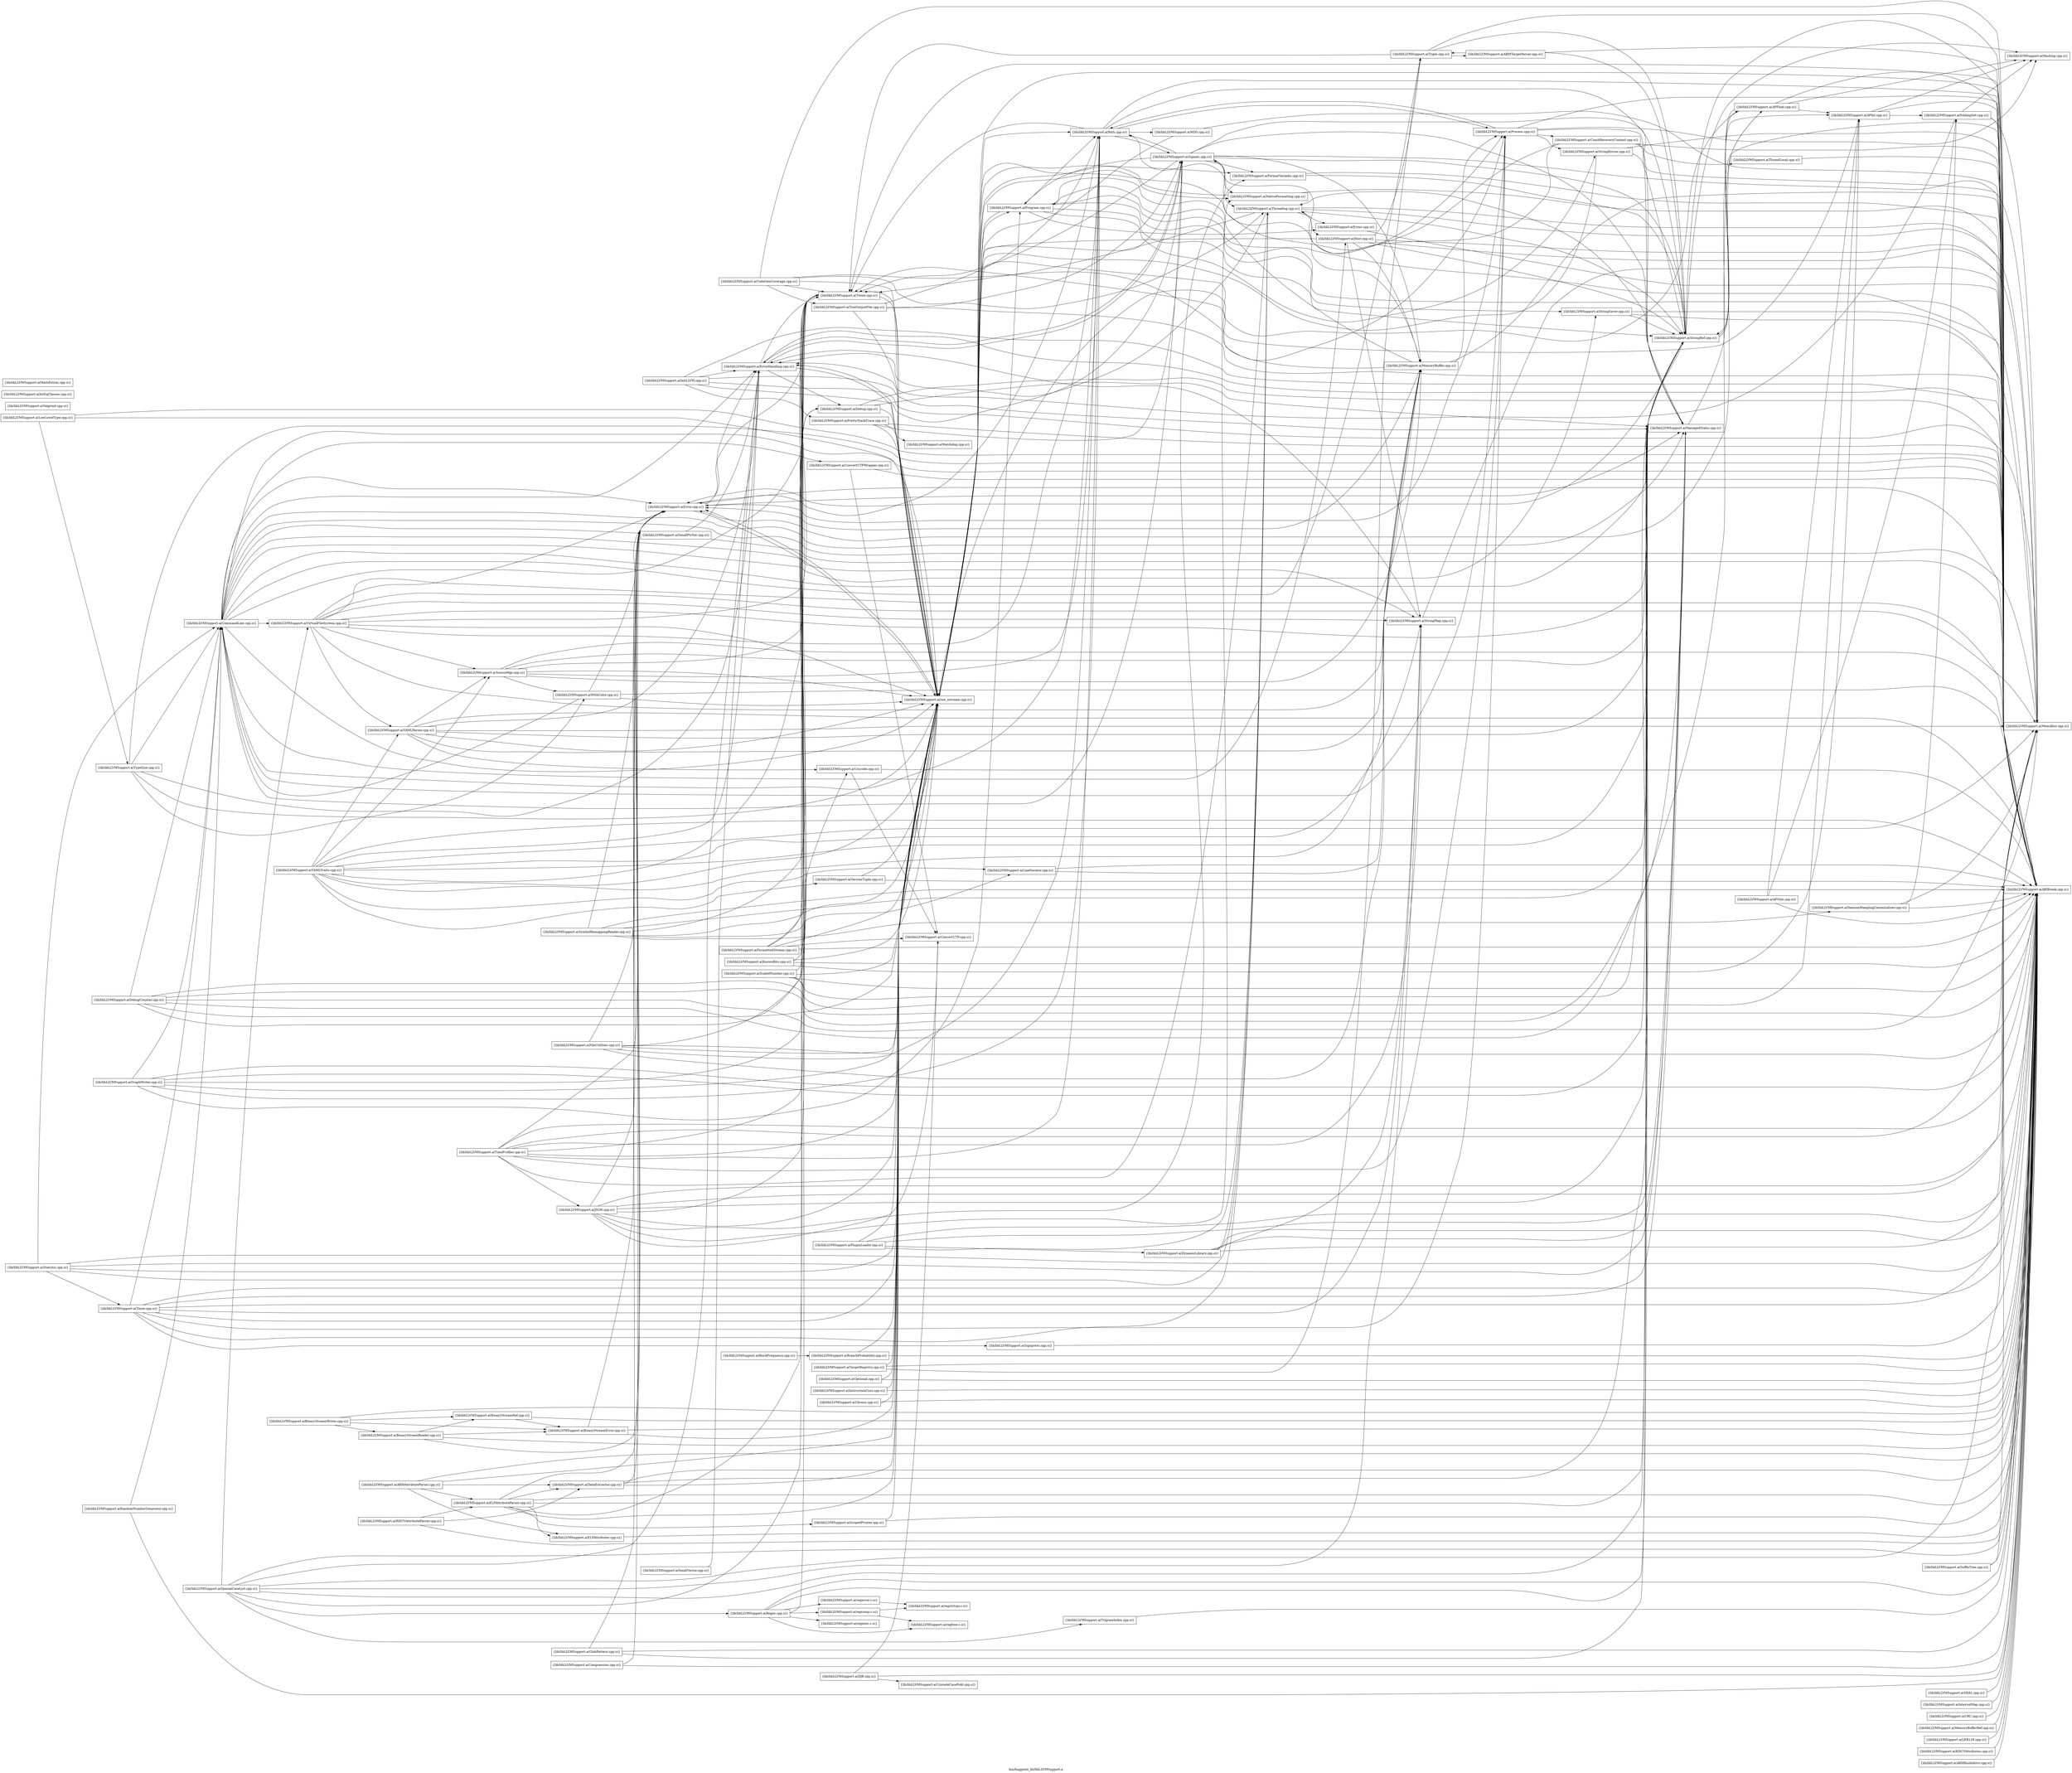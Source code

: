 digraph "bin/bugpoint_lib/libLLVMSupport.a" {
	label="bin/bugpoint_lib/libLLVMSupport.a";
	rankdir=LR;

	Node0x560f26cfc988 [shape=record,shape=box,group=0,label="{lib/libLLVMSupport.a(ABIBreak.cpp.o)}"];
	Node0x560f26ce82f8 [shape=record,shape=box,group=0,label="{lib/libLLVMSupport.a(CommandLine.cpp.o)}"];
	Node0x560f26ce82f8 -> Node0x560f26cfc988;
	Node0x560f26ce82f8 -> Node0x560f26cdf6a8;
	Node0x560f26ce82f8 -> Node0x560f26ce12c8;
	Node0x560f26ce82f8 -> Node0x560f26d00d08;
	Node0x560f26ce82f8 -> Node0x560f26cf25c8;
	Node0x560f26ce82f8 -> Node0x560f26cf1718;
	Node0x560f26ce82f8 -> Node0x560f26cf4788;
	Node0x560f26ce82f8 -> Node0x560f26ce5788;
	Node0x560f26ce82f8 -> Node0x560f26ce7628;
	Node0x560f26ce82f8 -> Node0x560f26ce7088;
	Node0x560f26ce82f8 -> Node0x560f26ceb9a8;
	Node0x560f26ce82f8 -> Node0x560f26cee0b8;
	Node0x560f26ce82f8 -> Node0x560f26cea0f8;
	Node0x560f26ce82f8 -> Node0x560f26cf55e8;
	Node0x560f26ce82f8 -> Node0x560f26cfc528;
	Node0x560f26ce82f8 -> Node0x560f26cfbdf8;
	Node0x560f26ce82f8 -> Node0x560f26cf8fb8;
	Node0x560f26ce12c8 [shape=record,shape=box,group=0,label="{lib/libLLVMSupport.a(Error.cpp.o)}"];
	Node0x560f26ce12c8 -> Node0x560f26cfc988;
	Node0x560f26ce12c8 -> Node0x560f26d00d08;
	Node0x560f26ce12c8 -> Node0x560f26cf25c8;
	Node0x560f26ce12c8 -> Node0x560f26cee0b8;
	Node0x560f26ce12c8 -> Node0x560f26cf55e8;
	Node0x560f26cf5638 [shape=record,shape=box,group=0,label="{lib/libLLVMSupport.a(SourceMgr.cpp.o)}"];
	Node0x560f26cf5638 -> Node0x560f26cfc988;
	Node0x560f26cf5638 -> Node0x560f26cf0f98;
	Node0x560f26cf5638 -> Node0x560f26ce7088;
	Node0x560f26cf5638 -> Node0x560f26cee0b8;
	Node0x560f26cf5638 -> Node0x560f26ce9b08;
	Node0x560f26cf5638 -> Node0x560f26cf55e8;
	Node0x560f26cf5638 -> Node0x560f26cfbdf8;
	Node0x560f26ceb9a8 [shape=record,shape=box,group=0,label="{lib/libLLVMSupport.a(Triple.cpp.o)}"];
	Node0x560f26ceb9a8 -> Node0x560f26cfc988;
	Node0x560f26ceb9a8 -> Node0x560f26ce7088;
	Node0x560f26ceb9a8 -> Node0x560f26cedac8;
	Node0x560f26ceb9a8 -> Node0x560f26cee0b8;
	Node0x560f26cee0b8 [shape=record,shape=box,group=0,label="{lib/libLLVMSupport.a(Twine.cpp.o)}"];
	Node0x560f26cee0b8 -> Node0x560f26cfc988;
	Node0x560f26cee0b8 -> Node0x560f26cf55e8;
	Node0x560f26cf55e8 [shape=record,shape=box,group=0,label="{lib/libLLVMSupport.a(raw_ostream.cpp.o)}"];
	Node0x560f26cf55e8 -> Node0x560f26cfc988;
	Node0x560f26cf55e8 -> Node0x560f26ce12c8;
	Node0x560f26cf55e8 -> Node0x560f26d00d08;
	Node0x560f26cf55e8 -> Node0x560f26d01578;
	Node0x560f26cf55e8 -> Node0x560f26cf68a8;
	Node0x560f26cf55e8 -> Node0x560f26cee0b8;
	Node0x560f26cf55e8 -> Node0x560f26cfbdf8;
	Node0x560f26cf55e8 -> Node0x560f26cf8fb8;
	Node0x560f26cf55e8 -> Node0x560f26cf8dd8;
	Node0x560f26cfc528 [shape=record,shape=box,group=0,label="{lib/libLLVMSupport.a(Host.cpp.o)}"];
	Node0x560f26cfc528 -> Node0x560f26cfc988;
	Node0x560f26cfc528 -> Node0x560f26cf1718;
	Node0x560f26cfc528 -> Node0x560f26cf0f98;
	Node0x560f26cfc528 -> Node0x560f26ce5788;
	Node0x560f26cfc528 -> Node0x560f26ce7088;
	Node0x560f26cfc528 -> Node0x560f26ceb9a8;
	Node0x560f26cfc528 -> Node0x560f26cf55e8;
	Node0x560f26cfbdf8 [shape=record,shape=box,group=0,label="{lib/libLLVMSupport.a(Path.cpp.o)}"];
	Node0x560f26cfbdf8 -> Node0x560f26cfc988;
	Node0x560f26cfbdf8 -> Node0x560f26ce12c8;
	Node0x560f26cfbdf8 -> Node0x560f26cf61c8;
	Node0x560f26cfbdf8 -> Node0x560f26ce7088;
	Node0x560f26cfbdf8 -> Node0x560f26cee0b8;
	Node0x560f26cfbdf8 -> Node0x560f26cf8fb8;
	Node0x560f26cfbdf8 -> Node0x560f26cfc4d8;
	Node0x560f26cf1718 [shape=record,shape=box,group=0,label="{lib/libLLVMSupport.a(MemAlloc.cpp.o)}"];
	Node0x560f26cf4788 [shape=record,shape=box,group=0,label="{lib/libLLVMSupport.a(SmallPtrSet.cpp.o)}"];
	Node0x560f26cf4788 -> Node0x560f26cfc988;
	Node0x560f26cf4788 -> Node0x560f26d00d08;
	Node0x560f26ce5788 [shape=record,shape=box,group=0,label="{lib/libLLVMSupport.a(StringMap.cpp.o)}"];
	Node0x560f26ce5788 -> Node0x560f26cfc988;
	Node0x560f26ce5788 -> Node0x560f26d00d08;
	Node0x560f26cffae8 [shape=record,shape=box,group=0,label="{lib/libLLVMSupport.a(FileUtilities.cpp.o)}"];
	Node0x560f26cffae8 -> Node0x560f26cfc988;
	Node0x560f26cffae8 -> Node0x560f26ce12c8;
	Node0x560f26cffae8 -> Node0x560f26cf0f98;
	Node0x560f26cffae8 -> Node0x560f26cee0b8;
	Node0x560f26cffae8 -> Node0x560f26cf55e8;
	Node0x560f26cffae8 -> Node0x560f26cfbdf8;
	Node0x560f26cfbda8 [shape=record,shape=box,group=0,label="{lib/libLLVMSupport.a(PluginLoader.cpp.o)}"];
	Node0x560f26cfbda8 -> Node0x560f26cfc988;
	Node0x560f26cfbda8 -> Node0x560f26cf25c8;
	Node0x560f26cfbda8 -> Node0x560f26cf55e8;
	Node0x560f26cfbda8 -> Node0x560f26cfce88;
	Node0x560f26cfbda8 -> Node0x560f26cfaef8;
	Node0x560f26cff5e8 [shape=record,shape=box,group=0,label="{lib/libLLVMSupport.a(ToolOutputFile.cpp.o)}"];
	Node0x560f26cff5e8 -> Node0x560f26cfc988;
	Node0x560f26cff5e8 -> Node0x560f26cf55e8;
	Node0x560f26cff5e8 -> Node0x560f26cfbdf8;
	Node0x560f26cff5e8 -> Node0x560f26cfc4d8;
	Node0x560f26cf8dd8 [shape=record,shape=box,group=0,label="{lib/libLLVMSupport.a(Program.cpp.o)}"];
	Node0x560f26cf8dd8 -> Node0x560f26cfc988;
	Node0x560f26cf8dd8 -> Node0x560f26cf1718;
	Node0x560f26cf8dd8 -> Node0x560f26ce5eb8;
	Node0x560f26cf8dd8 -> Node0x560f26ce7628;
	Node0x560f26cf8dd8 -> Node0x560f26ce7088;
	Node0x560f26cf8dd8 -> Node0x560f26cf55e8;
	Node0x560f26cf8dd8 -> Node0x560f26cfbdf8;
	Node0x560f26cf8dd8 -> Node0x560f26cfc348;
	Node0x560f26ce7088 [shape=record,shape=box,group=0,label="{lib/libLLVMSupport.a(StringRef.cpp.o)}"];
	Node0x560f26ce7088 -> Node0x560f26cfc988;
	Node0x560f26ce7088 -> Node0x560f26cea0a8;
	Node0x560f26ce7088 -> Node0x560f26ce9388;
	Node0x560f26ce7088 -> Node0x560f26ce12c8;
	Node0x560f26ce7088 -> Node0x560f26cfd9c8;
	Node0x560f26cfefa8 [shape=record,shape=box,group=0,label="{lib/libLLVMSupport.a(InitLLVM.cpp.o)}"];
	Node0x560f26cfefa8 -> Node0x560f26cfc988;
	Node0x560f26cfefa8 -> Node0x560f26d00d08;
	Node0x560f26cfefa8 -> Node0x560f26cf25c8;
	Node0x560f26cfefa8 -> Node0x560f26cf1718;
	Node0x560f26cfefa8 -> Node0x560f26cfc938;
	Node0x560f26cfefa8 -> Node0x560f26cfc4d8;
	Node0x560f26ce6638 [shape=record,shape=box,group=0,label="{lib/libLLVMSupport.a(Statistic.cpp.o)}"];
	Node0x560f26ce6638 -> Node0x560f26cfc988;
	Node0x560f26ce6638 -> Node0x560f26ce82f8;
	Node0x560f26ce6638 -> Node0x560f26cf25c8;
	Node0x560f26ce6638 -> Node0x560f26cfe7d8;
	Node0x560f26ce6638 -> Node0x560f26cf55e8;
	Node0x560f26ce6638 -> Node0x560f26cfaef8;
	Node0x560f26cf8fb8 [shape=record,shape=box,group=0,label="{lib/libLLVMSupport.a(Process.cpp.o)}"];
	Node0x560f26cf8fb8 -> Node0x560f26cfc988;
	Node0x560f26cf8fb8 -> Node0x560f26ce12c8;
	Node0x560f26cf8fb8 -> Node0x560f26cfd9c8;
	Node0x560f26cf8fb8 -> Node0x560f26cf25c8;
	Node0x560f26cf8fb8 -> Node0x560f26ce5eb8;
	Node0x560f26cf8fb8 -> Node0x560f26cfbdf8;
	Node0x560f26cf8fb8 -> Node0x560f26cf8838;
	Node0x560f26cfc4d8 [shape=record,shape=box,group=0,label="{lib/libLLVMSupport.a(Signals.cpp.o)}"];
	Node0x560f26cfc4d8 -> Node0x560f26cfc988;
	Node0x560f26cfc4d8 -> Node0x560f26ce82f8;
	Node0x560f26cfc4d8 -> Node0x560f26d00d08;
	Node0x560f26cfc4d8 -> Node0x560f26d01578;
	Node0x560f26cfc4d8 -> Node0x560f26cf25c8;
	Node0x560f26cfc4d8 -> Node0x560f26cf1718;
	Node0x560f26cfc4d8 -> Node0x560f26cf0f98;
	Node0x560f26cfc4d8 -> Node0x560f26cf68a8;
	Node0x560f26cfc4d8 -> Node0x560f26ce7088;
	Node0x560f26cfc4d8 -> Node0x560f26cee0b8;
	Node0x560f26cfc4d8 -> Node0x560f26cf55e8;
	Node0x560f26cfc4d8 -> Node0x560f26cfbdf8;
	Node0x560f26cfc4d8 -> Node0x560f26cf8dd8;
	Node0x560f26cfc4d8 -> Node0x560f26cfaef8;
	Node0x560f26cfbb78 [shape=record,shape=box,group=0,label="{lib/libLLVMSupport.a(Valgrind.cpp.o)}"];
	Node0x560f26ce9388 [shape=record,shape=box,group=0,label="{lib/libLLVMSupport.a(APInt.cpp.o)}"];
	Node0x560f26ce9388 -> Node0x560f26cfc988;
	Node0x560f26ce9388 -> Node0x560f26d01c08;
	Node0x560f26ce9388 -> Node0x560f26cfd9c8;
	Node0x560f26ce9388 -> Node0x560f26cf55e8;
	Node0x560f26d00d08 [shape=record,shape=box,group=0,label="{lib/libLLVMSupport.a(ErrorHandling.cpp.o)}"];
	Node0x560f26d00d08 -> Node0x560f26cfc988;
	Node0x560f26d00d08 -> Node0x560f26ce03c8;
	Node0x560f26d00d08 -> Node0x560f26cee0b8;
	Node0x560f26d00d08 -> Node0x560f26cf55e8;
	Node0x560f26d00d08 -> Node0x560f26cfc4d8;
	Node0x560f26cea0a8 [shape=record,shape=box,group=0,label="{lib/libLLVMSupport.a(APFloat.cpp.o)}"];
	Node0x560f26cea0a8 -> Node0x560f26cfc988;
	Node0x560f26cea0a8 -> Node0x560f26ce9388;
	Node0x560f26cea0a8 -> Node0x560f26ce12c8;
	Node0x560f26cea0a8 -> Node0x560f26cfd9c8;
	Node0x560f26cea0a8 -> Node0x560f26ce7088;
	Node0x560f26cea0a8 -> Node0x560f26cf55e8;
	Node0x560f26cee978 [shape=record,shape=box,group=0,label="{lib/libLLVMSupport.a(KnownBits.cpp.o)}"];
	Node0x560f26cee978 -> Node0x560f26cfc988;
	Node0x560f26cee978 -> Node0x560f26ce9388;
	Node0x560f26cee978 -> Node0x560f26ce03c8;
	Node0x560f26cee978 -> Node0x560f26cf55e8;
	Node0x560f26ce5eb8 [shape=record,shape=box,group=0,label="{lib/libLLVMSupport.a(StringExtras.cpp.o)}"];
	Node0x560f26ce5eb8 -> Node0x560f26cfc988;
	Node0x560f26ce5eb8 -> Node0x560f26ce7088;
	Node0x560f26ce5eb8 -> Node0x560f26cf55e8;
	Node0x560f26cecf38 [shape=record,shape=box,group=0,label="{lib/libLLVMSupport.a(TypeSize.cpp.o)}"];
	Node0x560f26cecf38 -> Node0x560f26cfc988;
	Node0x560f26cecf38 -> Node0x560f26ce82f8;
	Node0x560f26cecf38 -> Node0x560f26d00d08;
	Node0x560f26cecf38 -> Node0x560f26ce9b08;
	Node0x560f26cecf38 -> Node0x560f26cf55e8;
	Node0x560f26ce03c8 [shape=record,shape=box,group=0,label="{lib/libLLVMSupport.a(Debug.cpp.o)}"];
	Node0x560f26ce03c8 -> Node0x560f26cfc988;
	Node0x560f26ce03c8 -> Node0x560f26cf25c8;
	Node0x560f26ce03c8 -> Node0x560f26cf55e8;
	Node0x560f26cf25c8 [shape=record,shape=box,group=0,label="{lib/libLLVMSupport.a(ManagedStatic.cpp.o)}"];
	Node0x560f26cf25c8 -> Node0x560f26cfc988;
	Node0x560f26cf25c8 -> Node0x560f26cfaef8;
	Node0x560f26ce7178 [shape=record,shape=box,group=0,label="{lib/libLLVMSupport.a(BranchProbability.cpp.o)}"];
	Node0x560f26ce7178 -> Node0x560f26cfc988;
	Node0x560f26ce7178 -> Node0x560f26cf55e8;
	Node0x560f26ce7f88 [shape=record,shape=box,group=0,label="{lib/libLLVMSupport.a(CodeGenCoverage.cpp.o)}"];
	Node0x560f26ce7f88 -> Node0x560f26cfc988;
	Node0x560f26ce7f88 -> Node0x560f26cff5e8;
	Node0x560f26ce7f88 -> Node0x560f26cee0b8;
	Node0x560f26ce7f88 -> Node0x560f26cf55e8;
	Node0x560f26ce7f88 -> Node0x560f26cf8fb8;
	Node0x560f26ce7f88 -> Node0x560f26cfaef8;
	Node0x560f26cfd608 [shape=record,shape=box,group=0,label="{lib/libLLVMSupport.a(GraphWriter.cpp.o)}"];
	Node0x560f26cfd608 -> Node0x560f26cfc988;
	Node0x560f26cfd608 -> Node0x560f26ce82f8;
	Node0x560f26cfd608 -> Node0x560f26ce7088;
	Node0x560f26cfd608 -> Node0x560f26cee0b8;
	Node0x560f26cfd608 -> Node0x560f26cf55e8;
	Node0x560f26cfd608 -> Node0x560f26cfbdf8;
	Node0x560f26cfd608 -> Node0x560f26cf8dd8;
	Node0x560f26cfce88 [shape=record,shape=box,group=0,label="{lib/libLLVMSupport.a(DynamicLibrary.cpp.o)}"];
	Node0x560f26cfce88 -> Node0x560f26cfc988;
	Node0x560f26cfce88 -> Node0x560f26cf25c8;
	Node0x560f26cfce88 -> Node0x560f26cf1718;
	Node0x560f26cfce88 -> Node0x560f26ce5788;
	Node0x560f26cfce88 -> Node0x560f26cfaef8;
	Node0x560f26cfd9c8 [shape=record,shape=box,group=0,label="{lib/libLLVMSupport.a(Hashing.cpp.o)}"];
	Node0x560f26cf61c8 [shape=record,shape=box,group=0,label="{lib/libLLVMSupport.a(MD5.cpp.o)}"];
	Node0x560f26cf61c8 -> Node0x560f26cfc988;
	Node0x560f26cf61c8 -> Node0x560f26cf55e8;
	Node0x560f26cfd068 [shape=record,shape=box,group=0,label="{lib/libLLVMSupport.a(TargetRegistry.cpp.o)}"];
	Node0x560f26cfd068 -> Node0x560f26cfc988;
	Node0x560f26cfd068 -> Node0x560f26ceb9a8;
	Node0x560f26cfd068 -> Node0x560f26cf55e8;
	Node0x560f26ce6728 [shape=record,shape=box,group=0,label="{lib/libLLVMSupport.a(BlockFrequency.cpp.o)}"];
	Node0x560f26ce6728 -> Node0x560f26ce7178;
	Node0x560f26cfb628 [shape=record,shape=box,group=0,label="{lib/libLLVMSupport.a(ScaledNumber.cpp.o)}"];
	Node0x560f26cfb628 -> Node0x560f26cfc988;
	Node0x560f26cfb628 -> Node0x560f26cea0a8;
	Node0x560f26cfb628 -> Node0x560f26ce9388;
	Node0x560f26cfb628 -> Node0x560f26ce03c8;
	Node0x560f26cfb628 -> Node0x560f26cf55e8;
	Node0x560f26d01578 [shape=record,shape=box,group=0,label="{lib/libLLVMSupport.a(FormatVariadic.cpp.o)}"];
	Node0x560f26d01578 -> Node0x560f26cfc988;
	Node0x560f26d01578 -> Node0x560f26ce7088;
	Node0x560f26cf68a8 [shape=record,shape=box,group=0,label="{lib/libLLVMSupport.a(NativeFormatting.cpp.o)}"];
	Node0x560f26cf68a8 -> Node0x560f26cfc988;
	Node0x560f26cf68a8 -> Node0x560f26cf55e8;
	Node0x560f26cf9008 [shape=record,shape=box,group=0,label="{lib/libLLVMSupport.a(Optional.cpp.o)}"];
	Node0x560f26cf9008 -> Node0x560f26cfc988;
	Node0x560f26cf9008 -> Node0x560f26cf55e8;
	Node0x560f26ce9068 [shape=record,shape=box,group=0,label="{lib/libLLVMSupport.a(SuffixTree.cpp.o)}"];
	Node0x560f26ce9068 -> Node0x560f26cfc988;
	Node0x560f26ce9068 -> Node0x560f26cf1718;
	Node0x560f26ce05a8 [shape=record,shape=box,group=0,label="{lib/libLLVMSupport.a(DebugCounter.cpp.o)}"];
	Node0x560f26ce05a8 -> Node0x560f26cfc988;
	Node0x560f26ce05a8 -> Node0x560f26ce82f8;
	Node0x560f26ce05a8 -> Node0x560f26ce03c8;
	Node0x560f26ce05a8 -> Node0x560f26cf25c8;
	Node0x560f26ce05a8 -> Node0x560f26cf1718;
	Node0x560f26ce05a8 -> Node0x560f26ce7088;
	Node0x560f26ce05a8 -> Node0x560f26cf55e8;
	Node0x560f26cfc938 [shape=record,shape=box,group=0,label="{lib/libLLVMSupport.a(PrettyStackTrace.cpp.o)}"];
	Node0x560f26cfc938 -> Node0x560f26cfc988;
	Node0x560f26cfc938 -> Node0x560f26cf55e8;
	Node0x560f26cfc938 -> Node0x560f26cfc4d8;
	Node0x560f26cfc938 -> Node0x560f26cfeeb8;
	Node0x560f26ce89d8 [shape=record,shape=box,group=0,label="{lib/libLLVMSupport.a(TimeProfiler.cpp.o)}"];
	Node0x560f26ce89d8 -> Node0x560f26cfc988;
	Node0x560f26ce89d8 -> Node0x560f26ce12c8;
	Node0x560f26ce89d8 -> Node0x560f26cf1718;
	Node0x560f26ce89d8 -> Node0x560f26ce5788;
	Node0x560f26ce89d8 -> Node0x560f26ce8258;
	Node0x560f26ce89d8 -> Node0x560f26cee0b8;
	Node0x560f26ce89d8 -> Node0x560f26cf55e8;
	Node0x560f26ce89d8 -> Node0x560f26cfbdf8;
	Node0x560f26ce89d8 -> Node0x560f26cf8fb8;
	Node0x560f26ce89d8 -> Node0x560f26cfaef8;
	Node0x560f26cfe7d8 [shape=record,shape=box,group=0,label="{lib/libLLVMSupport.a(Timer.cpp.o)}"];
	Node0x560f26cfe7d8 -> Node0x560f26cfc988;
	Node0x560f26cfe7d8 -> Node0x560f26ce82f8;
	Node0x560f26cfe7d8 -> Node0x560f26cf25c8;
	Node0x560f26cfe7d8 -> Node0x560f26cf1718;
	Node0x560f26cfe7d8 -> Node0x560f26ce5788;
	Node0x560f26cfe7d8 -> Node0x560f26cfef08;
	Node0x560f26cfe7d8 -> Node0x560f26cf55e8;
	Node0x560f26cfe7d8 -> Node0x560f26cf8fb8;
	Node0x560f26cfe7d8 -> Node0x560f26cfaef8;
	Node0x560f26d01c08 [shape=record,shape=box,group=0,label="{lib/libLLVMSupport.a(FoldingSet.cpp.o)}"];
	Node0x560f26d01c08 -> Node0x560f26cfc988;
	Node0x560f26d01c08 -> Node0x560f26d00d08;
	Node0x560f26d01c08 -> Node0x560f26cfd9c8;
	Node0x560f26d01c08 -> Node0x560f26cf1718;
	Node0x560f26cfb8a8 [shape=record,shape=box,group=0,label="{lib/libLLVMSupport.a(SHA1.cpp.o)}"];
	Node0x560f26cfb8a8 -> Node0x560f26cfc988;
	Node0x560f26cfec88 [shape=record,shape=box,group=0,label="{lib/libLLVMSupport.a(IntEqClasses.cpp.o)}"];
	Node0x560f26cf1e98 [shape=record,shape=box,group=0,label="{lib/libLLVMSupport.a(MathExtras.cpp.o)}"];
	Node0x560f26cef0f8 [shape=record,shape=box,group=0,label="{lib/libLLVMSupport.a(IntervalMap.cpp.o)}"];
	Node0x560f26cef0f8 -> Node0x560f26cfc988;
	Node0x560f26cf2d48 [shape=record,shape=box,group=0,label="{lib/libLLVMSupport.a(LowLevelType.cpp.o)}"];
	Node0x560f26cf2d48 -> Node0x560f26cfc988;
	Node0x560f26cf2d48 -> Node0x560f26cecf38;
	Node0x560f26cf2d48 -> Node0x560f26cf55e8;
	Node0x560f26ceaa08 [shape=record,shape=box,group=0,label="{lib/libLLVMSupport.a(YAMLTraits.cpp.o)}"];
	Node0x560f26ceaa08 -> Node0x560f26cfc988;
	Node0x560f26ceaa08 -> Node0x560f26d00d08;
	Node0x560f26ceaa08 -> Node0x560f26cee298;
	Node0x560f26ceaa08 -> Node0x560f26cf1718;
	Node0x560f26ceaa08 -> Node0x560f26cf0f98;
	Node0x560f26ceaa08 -> Node0x560f26cf5638;
	Node0x560f26ceaa08 -> Node0x560f26ce5788;
	Node0x560f26ceaa08 -> Node0x560f26ce7088;
	Node0x560f26ceaa08 -> Node0x560f26cee0b8;
	Node0x560f26ceaa08 -> Node0x560f26ceb0e8;
	Node0x560f26ceaa08 -> Node0x560f26ceacd8;
	Node0x560f26ceaa08 -> Node0x560f26cf55e8;
	Node0x560f26cee298 [shape=record,shape=box,group=0,label="{lib/libLLVMSupport.a(LineIterator.cpp.o)}"];
	Node0x560f26cee298 -> Node0x560f26cfc988;
	Node0x560f26cee298 -> Node0x560f26cf0f98;
	Node0x560f26ce9b08 [shape=record,shape=box,group=0,label="{lib/libLLVMSupport.a(WithColor.cpp.o)}"];
	Node0x560f26ce9b08 -> Node0x560f26cfc988;
	Node0x560f26ce9b08 -> Node0x560f26ce82f8;
	Node0x560f26ce9b08 -> Node0x560f26ce12c8;
	Node0x560f26ce9b08 -> Node0x560f26cf55e8;
	Node0x560f26d01d48 [shape=record,shape=box,group=0,label="{lib/libLLVMSupport.a(FormattedStream.cpp.o)}"];
	Node0x560f26d01d48 -> Node0x560f26cfc988;
	Node0x560f26d01d48 -> Node0x560f26cdf8d8;
	Node0x560f26d01d48 -> Node0x560f26ce03c8;
	Node0x560f26d01d48 -> Node0x560f26ce9e78;
	Node0x560f26d01d48 -> Node0x560f26cf55e8;
	Node0x560f26cf0f98 [shape=record,shape=box,group=0,label="{lib/libLLVMSupport.a(MemoryBuffer.cpp.o)}"];
	Node0x560f26cf0f98 -> Node0x560f26cfc988;
	Node0x560f26cf0f98 -> Node0x560f26ce12c8;
	Node0x560f26cf0f98 -> Node0x560f26cee0b8;
	Node0x560f26cf0f98 -> Node0x560f26cfbdf8;
	Node0x560f26cf0f98 -> Node0x560f26cf8fb8;
	Node0x560f26cf0f98 -> Node0x560f26cf8dd8;
	Node0x560f26cfaef8 [shape=record,shape=box,group=0,label="{lib/libLLVMSupport.a(Threading.cpp.o)}"];
	Node0x560f26cfaef8 -> Node0x560f26cfc988;
	Node0x560f26cfaef8 -> Node0x560f26d00d08;
	Node0x560f26cfaef8 -> Node0x560f26cf1718;
	Node0x560f26cfaef8 -> Node0x560f26ce7088;
	Node0x560f26cfaef8 -> Node0x560f26cee0b8;
	Node0x560f26cfaef8 -> Node0x560f26cfc528;
	Node0x560f26cfaef8 -> Node0x560f26cfc348;
	Node0x560f26cfe8c8 [shape=record,shape=box,group=0,label="{lib/libLLVMSupport.a(InstructionCost.cpp.o)}"];
	Node0x560f26cfe8c8 -> Node0x560f26cfc988;
	Node0x560f26cfe8c8 -> Node0x560f26cf55e8;
	Node0x560f26ce7628 [shape=record,shape=box,group=0,label="{lib/libLLVMSupport.a(StringSaver.cpp.o)}"];
	Node0x560f26ce7628 -> Node0x560f26cfc988;
	Node0x560f26ce7628 -> Node0x560f26cf1718;
	Node0x560f26ce7628 -> Node0x560f26ce7088;
	Node0x560f26cfaea8 [shape=record,shape=box,group=0,label="{lib/libLLVMSupport.a(Regex.cpp.o)}"];
	Node0x560f26cfaea8 -> Node0x560f26cfc988;
	Node0x560f26cfaea8 -> Node0x560f26ce7088;
	Node0x560f26cfaea8 -> Node0x560f26cee0b8;
	Node0x560f26cfaea8 -> Node0x560f26cf5778;
	Node0x560f26cfaea8 -> Node0x560f26cf47d8;
	Node0x560f26cfaea8 -> Node0x560f26cfbd58;
	Node0x560f26cfaea8 -> Node0x560f26cfb588;
	Node0x560f26ce7768 [shape=record,shape=box,group=0,label="{lib/libLLVMSupport.a(Chrono.cpp.o)}"];
	Node0x560f26ce7768 -> Node0x560f26cfc988;
	Node0x560f26ce7768 -> Node0x560f26cf55e8;
	Node0x560f26cfcf28 [shape=record,shape=box,group=0,label="{lib/libLLVMSupport.a(RandomNumberGenerator.cpp.o)}"];
	Node0x560f26cfcf28 -> Node0x560f26cfc988;
	Node0x560f26cfcf28 -> Node0x560f26ce82f8;
	Node0x560f26ce8a78 [shape=record,shape=box,group=0,label="{lib/libLLVMSupport.a(CRC.cpp.o)}"];
	Node0x560f26ce8a78 -> Node0x560f26cfc988;
	Node0x560f26cfdd38 [shape=record,shape=box,group=0,label="{lib/libLLVMSupport.a(GlobPattern.cpp.o)}"];
	Node0x560f26cfdd38 -> Node0x560f26cfc988;
	Node0x560f26cfdd38 -> Node0x560f26ce12c8;
	Node0x560f26cfdd38 -> Node0x560f26ce7088;
	Node0x560f26cf5a98 [shape=record,shape=box,group=0,label="{lib/libLLVMSupport.a(MemoryBufferRef.cpp.o)}"];
	Node0x560f26cf5a98 -> Node0x560f26cfc988;
	Node0x560f26cf39c8 [shape=record,shape=box,group=0,label="{lib/libLLVMSupport.a(SpecialCaseList.cpp.o)}"];
	Node0x560f26cf39c8 -> Node0x560f26cfc988;
	Node0x560f26cf39c8 -> Node0x560f26d00d08;
	Node0x560f26cf39c8 -> Node0x560f26cf1718;
	Node0x560f26cf39c8 -> Node0x560f26cfaea8;
	Node0x560f26cf39c8 -> Node0x560f26ce5788;
	Node0x560f26cf39c8 -> Node0x560f26ce7088;
	Node0x560f26cf39c8 -> Node0x560f26cecbc8;
	Node0x560f26cf39c8 -> Node0x560f26cee0b8;
	Node0x560f26cf39c8 -> Node0x560f26cea0f8;
	Node0x560f26cea0f8 [shape=record,shape=box,group=0,label="{lib/libLLVMSupport.a(VirtualFileSystem.cpp.o)}"];
	Node0x560f26cea0f8 -> Node0x560f26cfc988;
	Node0x560f26cea0f8 -> Node0x560f26ce12c8;
	Node0x560f26cea0f8 -> Node0x560f26cf1718;
	Node0x560f26cea0f8 -> Node0x560f26cf0f98;
	Node0x560f26cea0f8 -> Node0x560f26cf5638;
	Node0x560f26cea0f8 -> Node0x560f26ce5788;
	Node0x560f26cea0f8 -> Node0x560f26ce7088;
	Node0x560f26cea0f8 -> Node0x560f26cee0b8;
	Node0x560f26cea0f8 -> Node0x560f26ceb0e8;
	Node0x560f26cea0f8 -> Node0x560f26cf55e8;
	Node0x560f26cea0f8 -> Node0x560f26cfbdf8;
	Node0x560f26cdf6a8 [shape=record,shape=box,group=0,label="{lib/libLLVMSupport.a(ConvertUTFWrapper.cpp.o)}"];
	Node0x560f26cdf6a8 -> Node0x560f26cfc988;
	Node0x560f26cdf6a8 -> Node0x560f26cdf8d8;
	Node0x560f26cdf8d8 [shape=record,shape=box,group=0,label="{lib/libLLVMSupport.a(ConvertUTF.cpp.o)}"];
	Node0x560f26ce9e78 [shape=record,shape=box,group=0,label="{lib/libLLVMSupport.a(Unicode.cpp.o)}"];
	Node0x560f26ce9e78 -> Node0x560f26cfc988;
	Node0x560f26ce9e78 -> Node0x560f26cdf8d8;
	Node0x560f26cfeeb8 [shape=record,shape=box,group=0,label="{lib/libLLVMSupport.a(Watchdog.cpp.o)}"];
	Node0x560f26cf5778 [shape=record,shape=box,group=0,label="{lib/libLLVMSupport.a(regcomp.c.o)}"];
	Node0x560f26cf5778 -> Node0x560f26cfb588;
	Node0x560f26cf5778 -> Node0x560f26cfad68;
	Node0x560f26cf47d8 [shape=record,shape=box,group=0,label="{lib/libLLVMSupport.a(regerror.c.o)}"];
	Node0x560f26cf47d8 -> Node0x560f26cfad68;
	Node0x560f26cfbd58 [shape=record,shape=box,group=0,label="{lib/libLLVMSupport.a(regexec.c.o)}"];
	Node0x560f26cfb588 [shape=record,shape=box,group=0,label="{lib/libLLVMSupport.a(regfree.c.o)}"];
	Node0x560f26cf5368 [shape=record,shape=box,group=0,label="{lib/libLLVMSupport.a(SmallVector.cpp.o)}"];
	Node0x560f26cf5368 -> Node0x560f26d00d08;
	Node0x560f26cecbc8 [shape=record,shape=box,group=0,label="{lib/libLLVMSupport.a(TrigramIndex.cpp.o)}"];
	Node0x560f26cecbc8 -> Node0x560f26cfc988;
	Node0x560f26ce8258 [shape=record,shape=box,group=0,label="{lib/libLLVMSupport.a(JSON.cpp.o)}"];
	Node0x560f26ce8258 -> Node0x560f26cfc988;
	Node0x560f26ce8258 -> Node0x560f26cdf8d8;
	Node0x560f26ce8258 -> Node0x560f26ce12c8;
	Node0x560f26ce8258 -> Node0x560f26d01578;
	Node0x560f26ce8258 -> Node0x560f26cf1718;
	Node0x560f26ce8258 -> Node0x560f26cf68a8;
	Node0x560f26ce8258 -> Node0x560f26ce7088;
	Node0x560f26ce8258 -> Node0x560f26cee0b8;
	Node0x560f26ce8258 -> Node0x560f26cf55e8;
	Node0x560f26cfef08 [shape=record,shape=box,group=0,label="{lib/libLLVMSupport.a(Signposts.cpp.o)}"];
	Node0x560f26cfef08 -> Node0x560f26cfc988;
	Node0x560f26cedac8 [shape=record,shape=box,group=0,label="{lib/libLLVMSupport.a(ARMTargetParser.cpp.o)}"];
	Node0x560f26cedac8 -> Node0x560f26cfc988;
	Node0x560f26cedac8 -> Node0x560f26ce7088;
	Node0x560f26cedac8 -> Node0x560f26ceb9a8;
	Node0x560f26ceb0e8 [shape=record,shape=box,group=0,label="{lib/libLLVMSupport.a(YAMLParser.cpp.o)}"];
	Node0x560f26ceb0e8 -> Node0x560f26cfc988;
	Node0x560f26ceb0e8 -> Node0x560f26d00d08;
	Node0x560f26ceb0e8 -> Node0x560f26cf1718;
	Node0x560f26ceb0e8 -> Node0x560f26cf0f98;
	Node0x560f26ceb0e8 -> Node0x560f26cf5638;
	Node0x560f26ceb0e8 -> Node0x560f26ce7088;
	Node0x560f26ceb0e8 -> Node0x560f26ce9e78;
	Node0x560f26ceb0e8 -> Node0x560f26cf55e8;
	Node0x560f26ceacd8 [shape=record,shape=box,group=0,label="{lib/libLLVMSupport.a(VersionTuple.cpp.o)}"];
	Node0x560f26ceacd8 -> Node0x560f26cfc988;
	Node0x560f26ceacd8 -> Node0x560f26cf55e8;
	Node0x560f26cfad68 [shape=record,shape=box,group=0,label="{lib/libLLVMSupport.a(regstrlcpy.c.o)}"];
	Node0x560f26cf8838 [shape=record,shape=box,group=0,label="{lib/libLLVMSupport.a(CrashRecoveryContext.cpp.o)}"];
	Node0x560f26cf8838 -> Node0x560f26cfc988;
	Node0x560f26cf8838 -> Node0x560f26cf25c8;
	Node0x560f26cf8838 -> Node0x560f26cfc4d8;
	Node0x560f26cf8838 -> Node0x560f26cfac78;
	Node0x560f26cf8838 -> Node0x560f26cfaef8;
	Node0x560f26cfac78 [shape=record,shape=box,group=0,label="{lib/libLLVMSupport.a(ThreadLocal.cpp.o)}"];
	Node0x560f26cfac78 -> Node0x560f26cfc988;
	Node0x560f26cfc348 [shape=record,shape=box,group=0,label="{lib/libLLVMSupport.a(Errno.cpp.o)}"];
	Node0x560f26cfc348 -> Node0x560f26cfc988;
	Node0x560f26ce7e48 [shape=record,shape=box,group=0,label="{lib/libLLVMSupport.a(LEB128.cpp.o)}"];
	Node0x560f26ce7e48 -> Node0x560f26cfc988;
	Node0x560f26d033c8 [shape=record,shape=box,group=0,label="{lib/libLLVMSupport.a(DJB.cpp.o)}"];
	Node0x560f26d033c8 -> Node0x560f26cfc988;
	Node0x560f26d033c8 -> Node0x560f26cdf8d8;
	Node0x560f26d033c8 -> Node0x560f26d03af8;
	Node0x560f26d03af8 [shape=record,shape=box,group=0,label="{lib/libLLVMSupport.a(UnicodeCaseFold.cpp.o)}"];
	Node0x560f26d02568 [shape=record,shape=box,group=0,label="{lib/libLLVMSupport.a(BinaryStreamWriter.cpp.o)}"];
	Node0x560f26d02568 -> Node0x560f26cfc988;
	Node0x560f26d02568 -> Node0x560f26d04188;
	Node0x560f26d02568 -> Node0x560f26d03b98;
	Node0x560f26d02568 -> Node0x560f26cf3d88;
	Node0x560f26d04188 [shape=record,shape=box,group=0,label="{lib/libLLVMSupport.a(BinaryStreamRef.cpp.o)}"];
	Node0x560f26d04188 -> Node0x560f26cfc988;
	Node0x560f26d04188 -> Node0x560f26d03b98;
	Node0x560f26d03b98 [shape=record,shape=box,group=0,label="{lib/libLLVMSupport.a(BinaryStreamError.cpp.o)}"];
	Node0x560f26d03b98 -> Node0x560f26cfc988;
	Node0x560f26d03b98 -> Node0x560f26ce12c8;
	Node0x560f26d03b98 -> Node0x560f26cf55e8;
	Node0x560f26cf3d88 [shape=record,shape=box,group=0,label="{lib/libLLVMSupport.a(BinaryStreamReader.cpp.o)}"];
	Node0x560f26cf3d88 -> Node0x560f26cfc988;
	Node0x560f26cf3d88 -> Node0x560f26ce12c8;
	Node0x560f26cf3d88 -> Node0x560f26d04188;
	Node0x560f26cf3d88 -> Node0x560f26d03b98;
	Node0x560f26cf6308 [shape=record,shape=box,group=0,label="{lib/libLLVMSupport.a(DataExtractor.cpp.o)}"];
	Node0x560f26cf6308 -> Node0x560f26cfc988;
	Node0x560f26cf6308 -> Node0x560f26ce12c8;
	Node0x560f26cf6308 -> Node0x560f26ce7088;
	Node0x560f26cf6308 -> Node0x560f26cf55e8;
	Node0x560f26ce4428 [shape=record,shape=box,group=0,label="{lib/libLLVMSupport.a(ScopedPrinter.cpp.o)}"];
	Node0x560f26ce4428 -> Node0x560f26cfc988;
	Node0x560f26ce4428 -> Node0x560f26cf55e8;
	Node0x560f26ce8a28 [shape=record,shape=box,group=0,label="{lib/libLLVMSupport.a(APSInt.cpp.o)}"];
	Node0x560f26ce8a28 -> Node0x560f26cfc988;
	Node0x560f26ce8a28 -> Node0x560f26ce9388;
	Node0x560f26ce8a28 -> Node0x560f26d01c08;
	Node0x560f26ce3ac8 [shape=record,shape=box,group=0,label="{lib/libLLVMSupport.a(Compression.cpp.o)}"];
	Node0x560f26ce3ac8 -> Node0x560f26cfc988;
	Node0x560f26ce3ac8 -> Node0x560f26ce12c8;
	Node0x560f26ce2bc8 [shape=record,shape=box,group=0,label="{lib/libLLVMSupport.a(ItaniumManglingCanonicalizer.cpp.o)}"];
	Node0x560f26ce2bc8 -> Node0x560f26cfc988;
	Node0x560f26ce2bc8 -> Node0x560f26d01c08;
	Node0x560f26ce2bc8 -> Node0x560f26cf1718;
	Node0x560f26ce1fe8 [shape=record,shape=box,group=0,label="{lib/libLLVMSupport.a(SymbolRemappingReader.cpp.o)}"];
	Node0x560f26ce1fe8 -> Node0x560f26cfc988;
	Node0x560f26ce1fe8 -> Node0x560f26ce12c8;
	Node0x560f26ce1fe8 -> Node0x560f26cee298;
	Node0x560f26ce1fe8 -> Node0x560f26ce7088;
	Node0x560f26ce1fe8 -> Node0x560f26cee0b8;
	Node0x560f26ce1fe8 -> Node0x560f26cf55e8;
	Node0x560f26ce1fe8 -> Node0x560f26ce2bc8;
	Node0x560f26d04728 [shape=record,shape=box,group=0,label="{lib/libLLVMSupport.a(ELFAttributeParser.cpp.o)}"];
	Node0x560f26d04728 -> Node0x560f26d03b48;
	Node0x560f26d04728 -> Node0x560f26cfc988;
	Node0x560f26d04728 -> Node0x560f26ce12c8;
	Node0x560f26d04728 -> Node0x560f26ce7088;
	Node0x560f26d04728 -> Node0x560f26cee0b8;
	Node0x560f26d04728 -> Node0x560f26cf55e8;
	Node0x560f26d04728 -> Node0x560f26cf6308;
	Node0x560f26d04728 -> Node0x560f26ce4428;
	Node0x560f26d02dd8 [shape=record,shape=box,group=0,label="{lib/libLLVMSupport.a(RISCVAttributes.cpp.o)}"];
	Node0x560f26d02dd8 -> Node0x560f26cfc988;
	Node0x560f26d06b18 [shape=record,shape=box,group=0,label="{lib/libLLVMSupport.a(ARMBuildAttrs.cpp.o)}"];
	Node0x560f26d06b18 -> Node0x560f26cfc988;
	Node0x560f26cdf338 [shape=record,shape=box,group=0,label="{lib/libLLVMSupport.a(ARMAttributeParser.cpp.o)}"];
	Node0x560f26cdf338 -> Node0x560f26d04728;
	Node0x560f26cdf338 -> Node0x560f26d03b48;
	Node0x560f26cdf338 -> Node0x560f26cfc988;
	Node0x560f26cdf338 -> Node0x560f26cf55e8;
	Node0x560f26cdf338 -> Node0x560f26cf6308;
	Node0x560f26d03b48 [shape=record,shape=box,group=0,label="{lib/libLLVMSupport.a(ELFAttributes.cpp.o)}"];
	Node0x560f26d03b48 -> Node0x560f26cfc988;
	Node0x560f26d03508 [shape=record,shape=box,group=0,label="{lib/libLLVMSupport.a(RISCVAttributeParser.cpp.o)}"];
	Node0x560f26d03508 -> Node0x560f26d04728;
	Node0x560f26d03508 -> Node0x560f26cfc988;
	Node0x560f26d03508 -> Node0x560f26cf6308;
}
